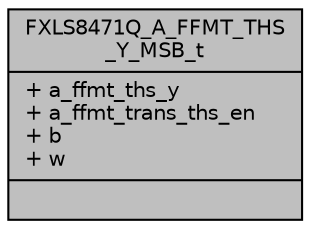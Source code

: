 digraph "FXLS8471Q_A_FFMT_THS_Y_MSB_t"
{
  edge [fontname="Helvetica",fontsize="10",labelfontname="Helvetica",labelfontsize="10"];
  node [fontname="Helvetica",fontsize="10",shape=record];
  Node1 [label="{FXLS8471Q_A_FFMT_THS\l_Y_MSB_t\n|+ a_ffmt_ths_y\l+ a_ffmt_trans_ths_en\l+ b\l+ w\l|}",height=0.2,width=0.4,color="black", fillcolor="grey75", style="filled", fontcolor="black"];
}
